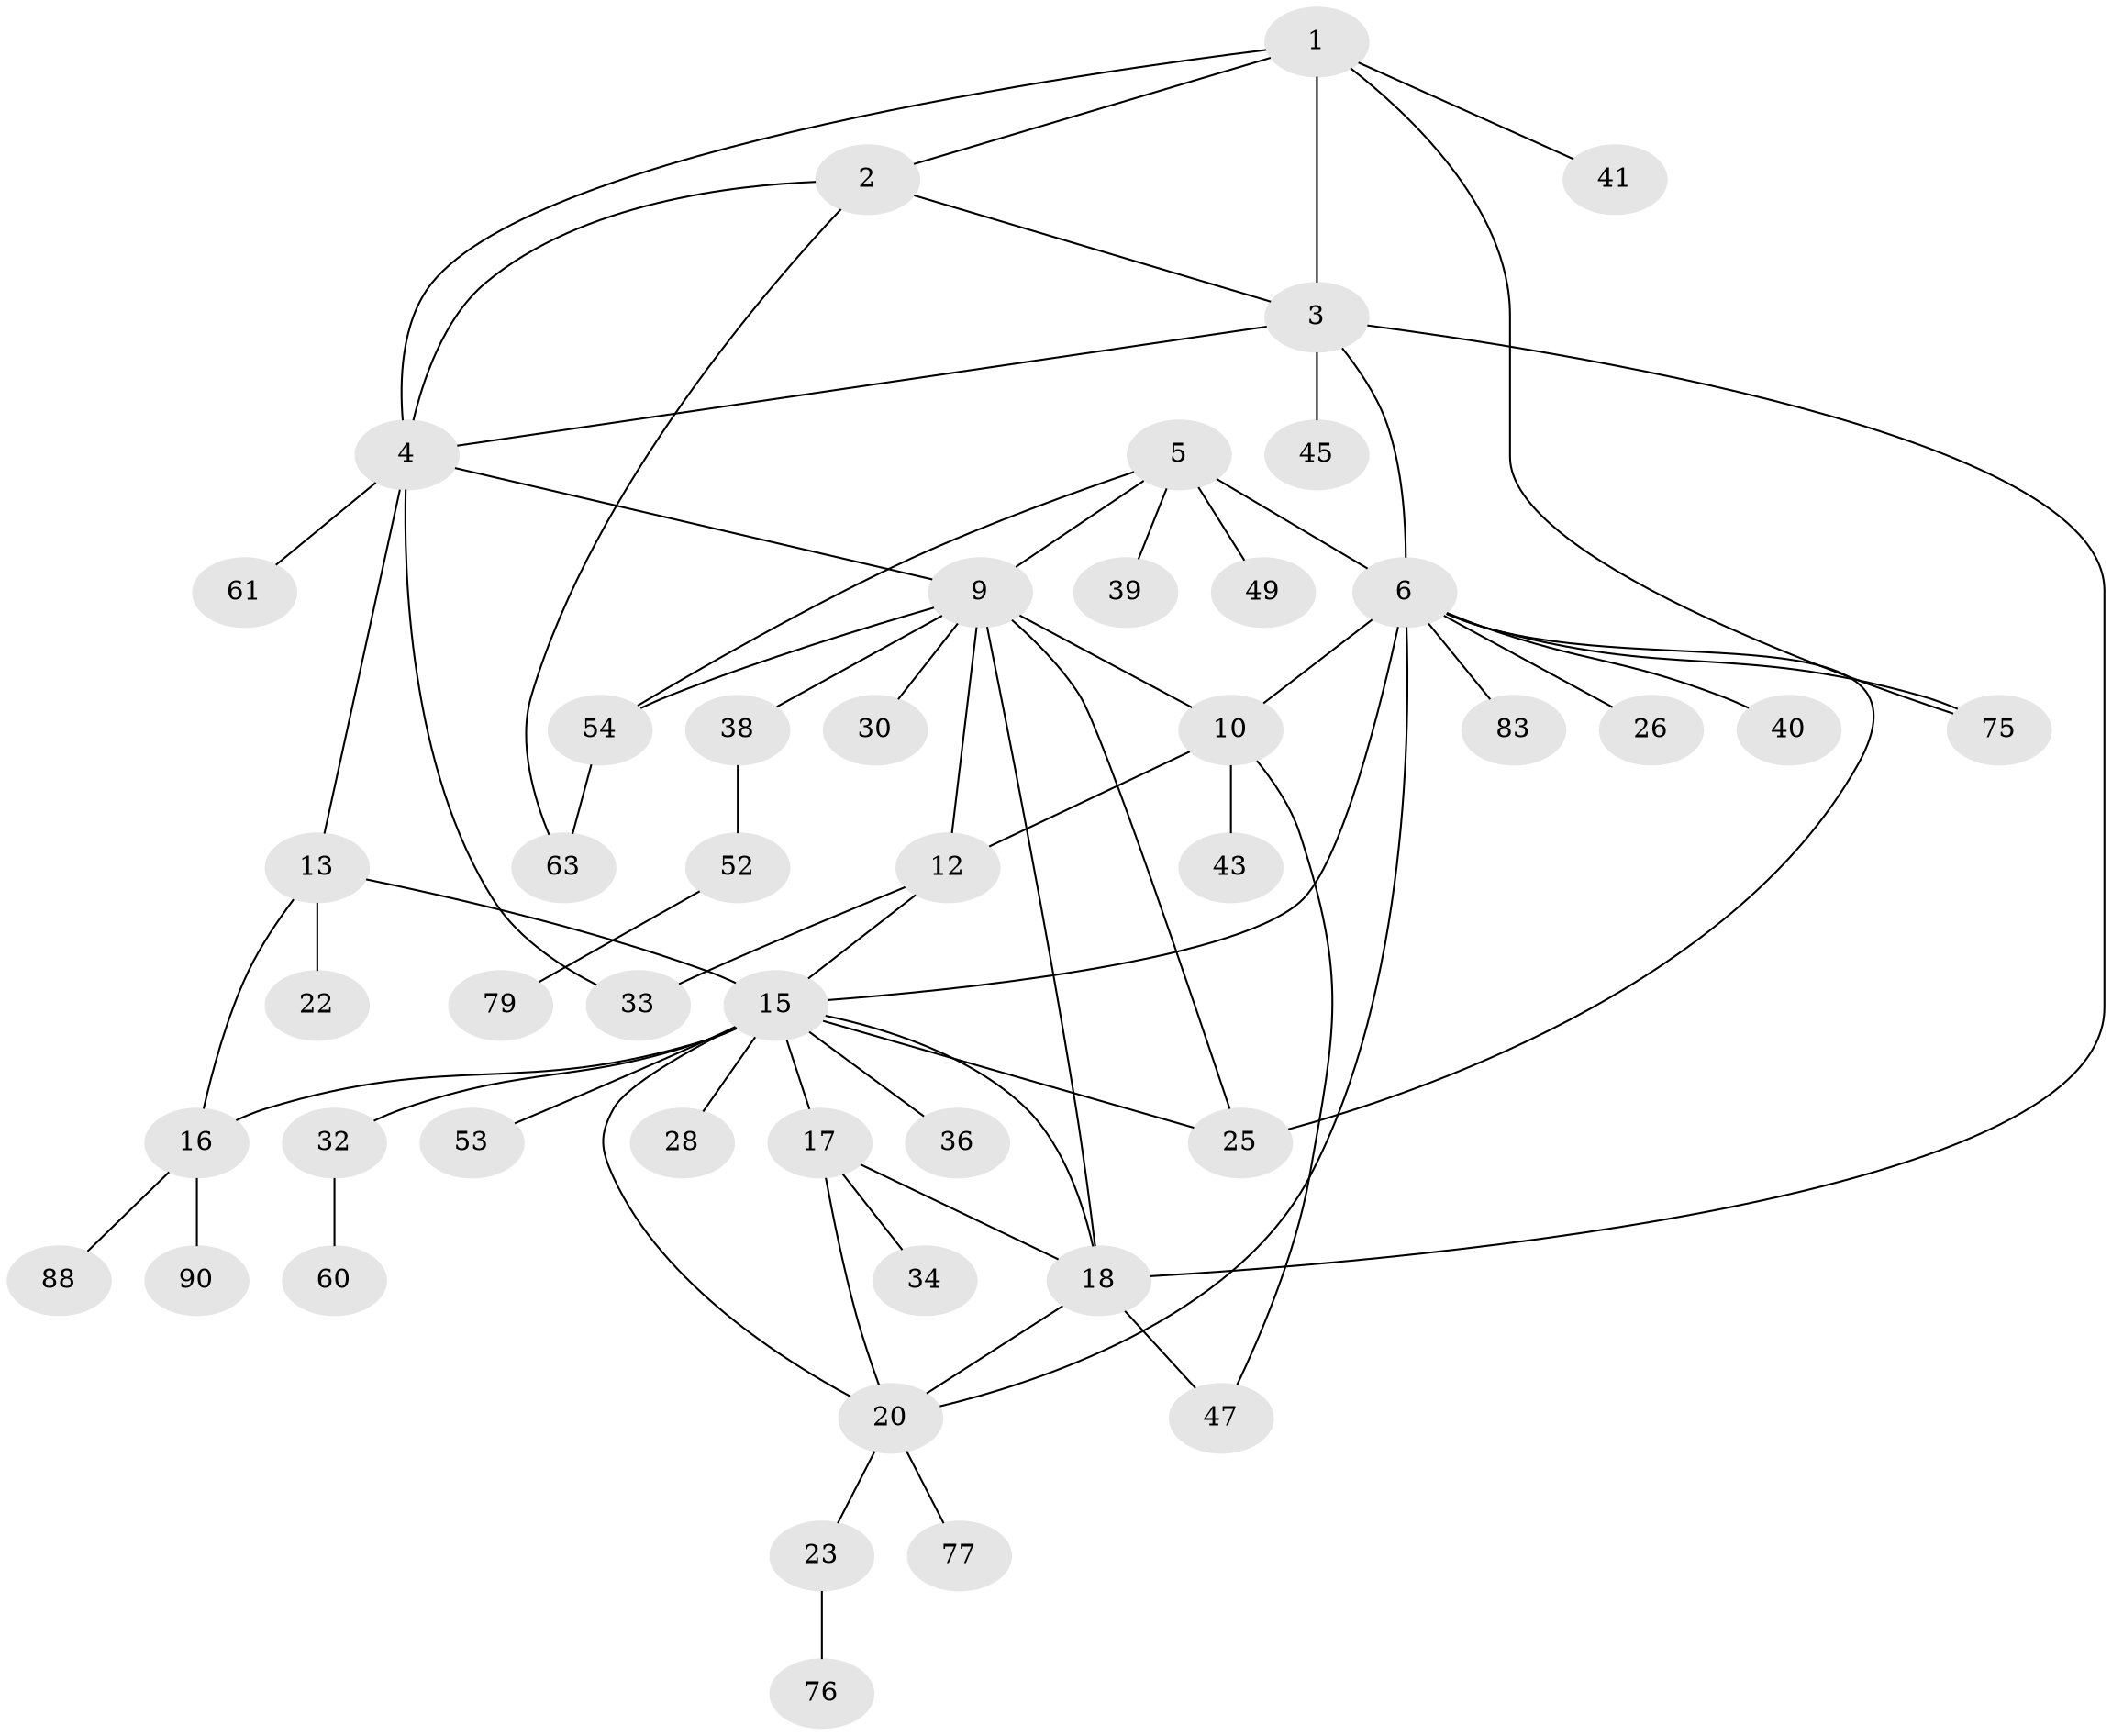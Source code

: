// original degree distribution, {4: 0.021739130434782608, 9: 0.03260869565217391, 7: 0.043478260869565216, 8: 0.010869565217391304, 11: 0.010869565217391304, 6: 0.05434782608695652, 5: 0.03260869565217391, 12: 0.010869565217391304, 1: 0.5108695652173914, 2: 0.22826086956521738, 3: 0.043478260869565216}
// Generated by graph-tools (version 1.1) at 2025/15/03/09/25 04:15:44]
// undirected, 46 vertices, 67 edges
graph export_dot {
graph [start="1"]
  node [color=gray90,style=filled];
  1 [super="+31"];
  2;
  3 [super="+48+86+89"];
  4;
  5 [super="+70+7+56"];
  6 [super="+8"];
  9 [super="+11+29+55"];
  10 [super="+58"];
  12 [super="+62"];
  13 [super="+66+84+14+21"];
  15 [super="+57+19+71"];
  16 [super="+46"];
  17 [super="+50+87+74"];
  18;
  20 [super="+44"];
  22;
  23;
  25 [super="+35"];
  26;
  28 [super="+85"];
  30;
  32 [super="+37"];
  33 [super="+92"];
  34 [super="+51"];
  36;
  38;
  39;
  40;
  41;
  43;
  45;
  47;
  49;
  52;
  53 [super="+64"];
  54;
  60;
  61 [super="+81"];
  63;
  75;
  76;
  77;
  79;
  83;
  88;
  90;
  1 -- 2;
  1 -- 3;
  1 -- 4;
  1 -- 75;
  1 -- 41;
  2 -- 3;
  2 -- 4;
  2 -- 63;
  3 -- 4;
  3 -- 6;
  3 -- 18;
  3 -- 45;
  4 -- 9;
  4 -- 61;
  4 -- 33;
  4 -- 13;
  5 -- 6 [weight=4];
  5 -- 49;
  5 -- 54;
  5 -- 39;
  5 -- 9;
  6 -- 10;
  6 -- 15;
  6 -- 26;
  6 -- 40;
  6 -- 75;
  6 -- 83;
  6 -- 25;
  6 -- 20;
  9 -- 10 [weight=2];
  9 -- 12 [weight=2];
  9 -- 18;
  9 -- 25;
  9 -- 54;
  9 -- 38;
  9 -- 30;
  10 -- 12;
  10 -- 43;
  10 -- 47;
  12 -- 15;
  12 -- 33;
  13 -- 15 [weight=2];
  13 -- 16 [weight=2];
  13 -- 22;
  15 -- 16;
  15 -- 25;
  15 -- 28;
  15 -- 36;
  15 -- 53;
  15 -- 32;
  15 -- 17;
  15 -- 18;
  15 -- 20;
  16 -- 88;
  16 -- 90;
  17 -- 18;
  17 -- 20;
  17 -- 34;
  18 -- 20;
  18 -- 47;
  20 -- 23;
  20 -- 77;
  23 -- 76;
  32 -- 60;
  38 -- 52;
  52 -- 79;
  54 -- 63;
}
